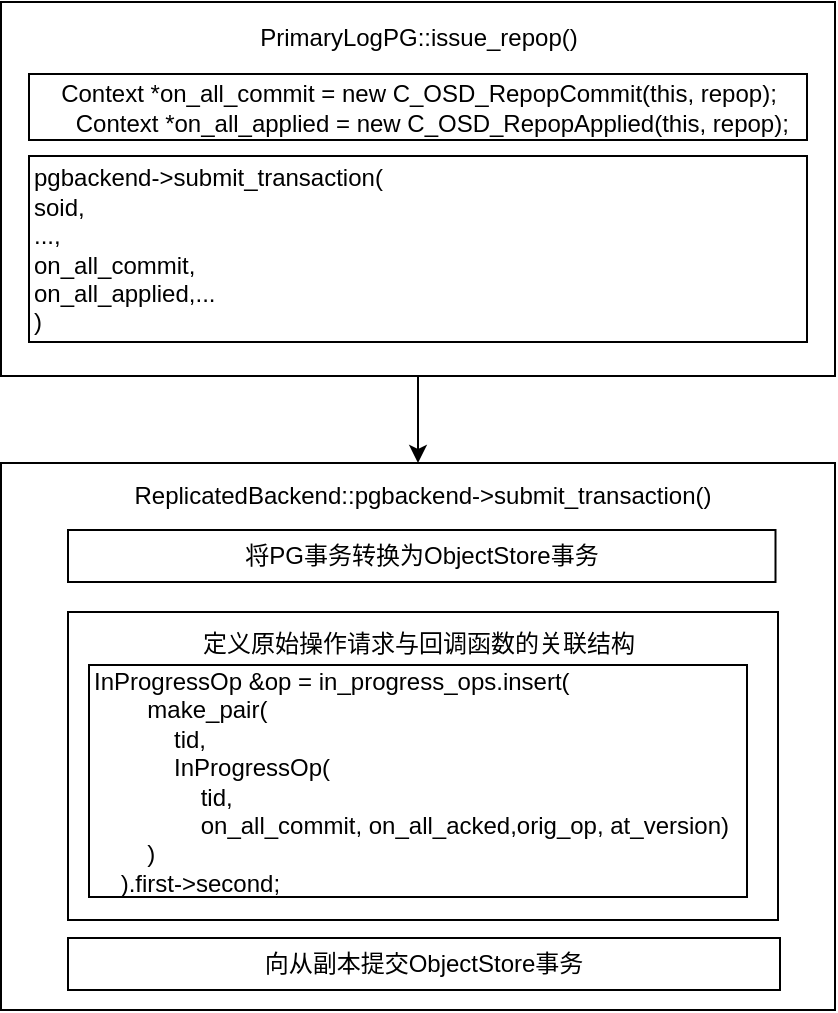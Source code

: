 <mxfile version="13.9.9" type="device"><diagram id="rzwkqKwgcSqVn--dv_sk" name="第 1 页"><mxGraphModel dx="1088" dy="680" grid="0" gridSize="10" guides="1" tooltips="1" connect="1" arrows="1" fold="1" page="1" pageScale="1" pageWidth="827" pageHeight="1169" math="0" shadow="0"><root><mxCell id="0"/><mxCell id="1" parent="0"/><mxCell id="302I99zL5bEaYJ7f4z5Y-23" value="" style="rounded=0;whiteSpace=wrap;html=1;" parent="1" vertex="1"><mxGeometry x="7.5" y="499.5" width="417" height="273.5" as="geometry"/></mxCell><mxCell id="302I99zL5bEaYJ7f4z5Y-25" value="" style="edgeStyle=orthogonalEdgeStyle;rounded=0;orthogonalLoop=1;jettySize=auto;html=1;entryX=0.5;entryY=0;entryDx=0;entryDy=0;" parent="1" source="302I99zL5bEaYJ7f4z5Y-1" target="302I99zL5bEaYJ7f4z5Y-23" edge="1"><mxGeometry relative="1" as="geometry"><mxPoint x="219" y="501" as="targetPoint"/></mxGeometry></mxCell><mxCell id="302I99zL5bEaYJ7f4z5Y-1" value="" style="rounded=0;whiteSpace=wrap;html=1;" parent="1" vertex="1"><mxGeometry x="7.5" y="269" width="417" height="187" as="geometry"/></mxCell><mxCell id="302I99zL5bEaYJ7f4z5Y-12" value="将PG事务转换为ObjectStore事务" style="rounded=0;whiteSpace=wrap;html=1;" parent="1" vertex="1"><mxGeometry x="41" y="533" width="353.75" height="26" as="geometry"/></mxCell><mxCell id="302I99zL5bEaYJ7f4z5Y-14" value="" style="rounded=0;whiteSpace=wrap;html=1;" parent="1" vertex="1"><mxGeometry x="41" y="574" width="355" height="154" as="geometry"/></mxCell><mxCell id="302I99zL5bEaYJ7f4z5Y-15" value="向从副本提交ObjectStore事务" style="rounded=0;whiteSpace=wrap;html=1;" parent="1" vertex="1"><mxGeometry x="41" y="737" width="356" height="26" as="geometry"/></mxCell><mxCell id="302I99zL5bEaYJ7f4z5Y-16" value="ReplicatedBackend::pgbackend-&amp;gt;submit_transaction()" style="text;html=1;strokeColor=none;fillColor=none;align=center;verticalAlign=middle;whiteSpace=wrap;rounded=0;" parent="1" vertex="1"><mxGeometry x="69" y="506" width="299" height="20" as="geometry"/></mxCell><mxCell id="302I99zL5bEaYJ7f4z5Y-17" value="PrimaryLogPG::issue_repop()" style="text;html=1;strokeColor=none;fillColor=none;align=center;verticalAlign=middle;whiteSpace=wrap;rounded=0;" parent="1" vertex="1"><mxGeometry x="110.5" y="277" width="211" height="20" as="geometry"/></mxCell><mxCell id="302I99zL5bEaYJ7f4z5Y-18" value="&lt;div&gt;Context *on_all_commit = new C_OSD_RepopCommit(this, repop);&lt;/div&gt;&lt;div&gt;&amp;nbsp; &amp;nbsp; Context *on_all_applied = new C_OSD_RepopApplied(this, repop);&lt;/div&gt;" style="rounded=0;whiteSpace=wrap;html=1;" parent="1" vertex="1"><mxGeometry x="21.5" y="305" width="389" height="33" as="geometry"/></mxCell><mxCell id="302I99zL5bEaYJ7f4z5Y-19" value="pgbackend-&amp;gt;submit_transaction(&lt;br&gt;soid,&lt;br&gt;..., &lt;br&gt;on_all_commit, &lt;br&gt;on_all_applied,...&lt;br&gt;)" style="rounded=0;whiteSpace=wrap;html=1;align=left;" parent="1" vertex="1"><mxGeometry x="21.5" y="346" width="389" height="93" as="geometry"/></mxCell><mxCell id="302I99zL5bEaYJ7f4z5Y-20" value="定义原始操作请求与回调函数的关联结构" style="text;html=1;strokeColor=none;fillColor=none;align=center;verticalAlign=middle;whiteSpace=wrap;rounded=0;" parent="1" vertex="1"><mxGeometry x="99.5" y="580" width="233" height="20" as="geometry"/></mxCell><mxCell id="302I99zL5bEaYJ7f4z5Y-21" value="&lt;div&gt;InProgressOp &amp;amp;op = in_progress_ops.insert(&lt;/div&gt;&lt;div&gt;&amp;nbsp; &amp;nbsp; &amp;nbsp; &amp;nbsp; make_pair(&lt;/div&gt;&lt;div&gt;&amp;nbsp; &amp;nbsp; &amp;nbsp; &amp;nbsp; &amp;nbsp; &amp;nbsp; tid,&lt;/div&gt;&lt;div&gt;&amp;nbsp; &amp;nbsp; &amp;nbsp; &amp;nbsp; &amp;nbsp; &amp;nbsp; InProgressOp(&lt;/div&gt;&lt;div&gt;&amp;nbsp; &amp;nbsp; &amp;nbsp; &amp;nbsp; &amp;nbsp; &amp;nbsp; &amp;nbsp; &amp;nbsp; tid,&amp;nbsp;&lt;/div&gt;&lt;div&gt;&amp;nbsp; &amp;nbsp; &amp;nbsp; &amp;nbsp; &amp;nbsp; &amp;nbsp; &amp;nbsp; &amp;nbsp; on_all_commit, on_all_acked,orig_op, at_version)&lt;/div&gt;&lt;div&gt;&amp;nbsp; &amp;nbsp; &amp;nbsp; &amp;nbsp; )&lt;/div&gt;&lt;div&gt;&amp;nbsp; &amp;nbsp; ).first-&amp;gt;second;&lt;/div&gt;" style="rounded=0;whiteSpace=wrap;html=1;align=left;" parent="1" vertex="1"><mxGeometry x="51.5" y="600.5" width="329" height="116" as="geometry"/></mxCell></root></mxGraphModel></diagram></mxfile>